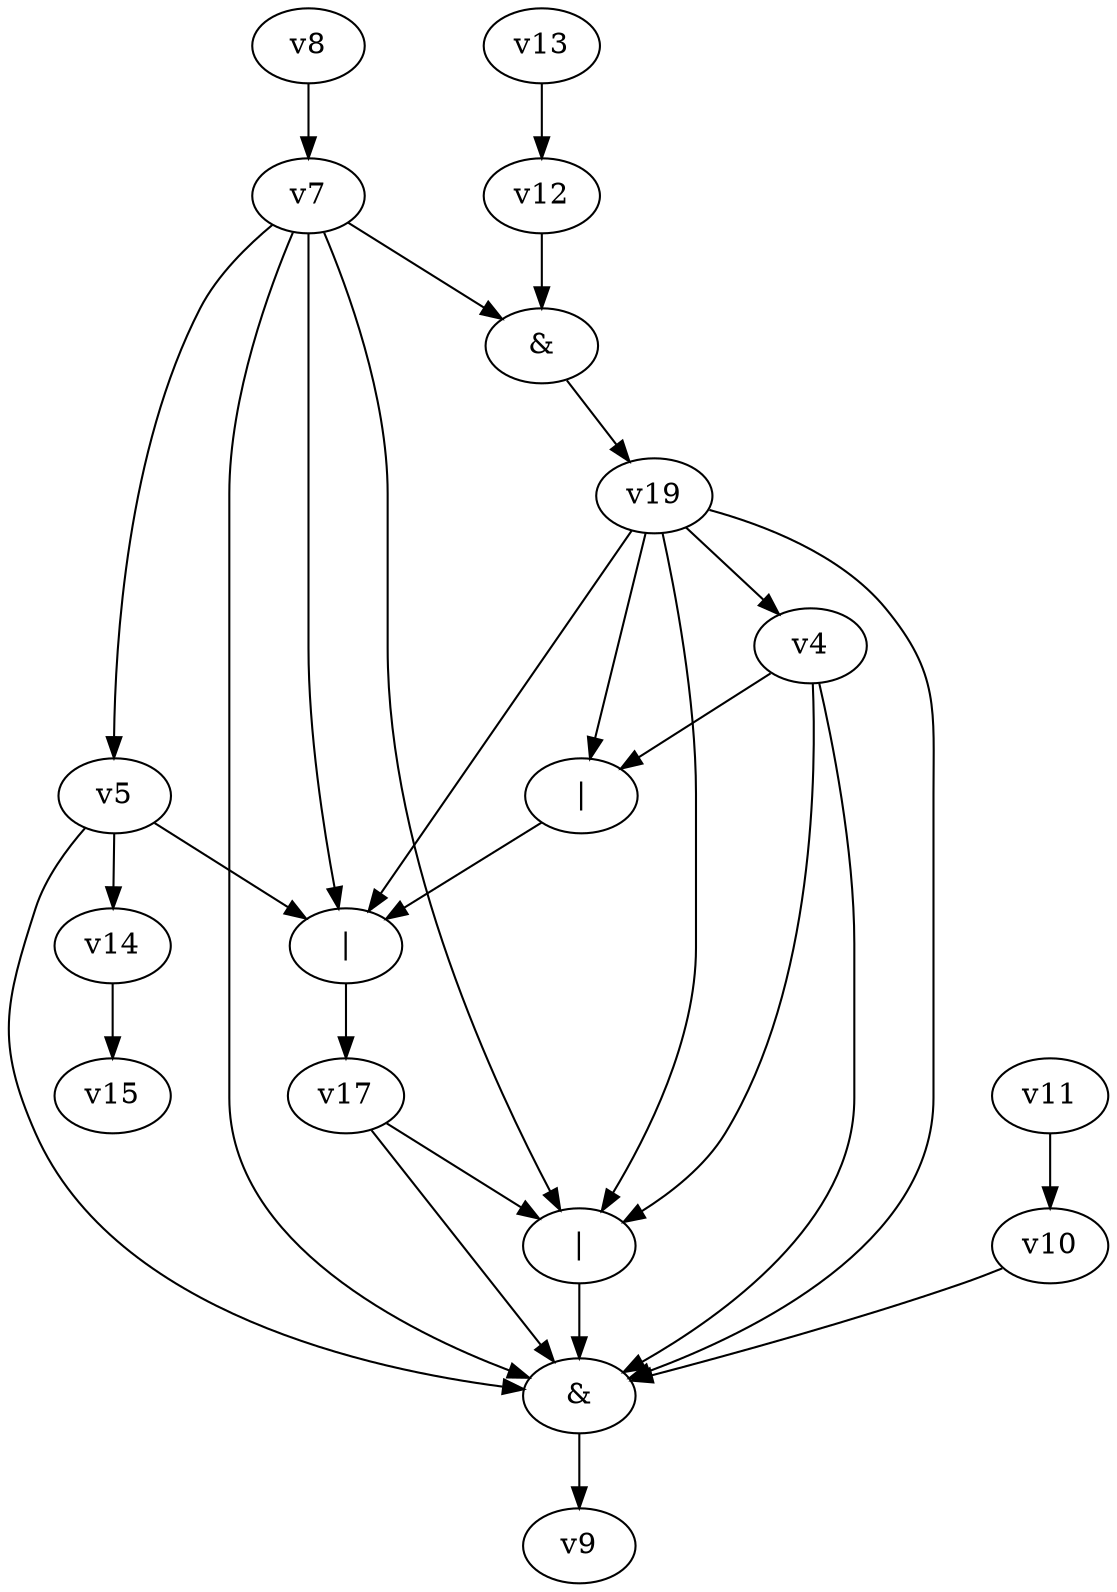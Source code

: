 digraph G { 
v0 [label="&"]; 
v1 [label="|"]; 
v3 [label="|"]; 
v16 [label="|"]; 
v18 [label="&"]; 
v0 -> v9;
v1 -> v0;
v3 -> v16 -> v17;
v4 -> v0;
v4 -> v1;
v4 -> v3;
v5 -> v0;
v5 -> v14 -> v15;
v5 -> v16;
v7 -> v0;
v7 -> v1;
v7 -> v5;
v7 -> v16;
v7 -> v18 -> v19;
v8 -> v7;
v10 -> v0;
v11 -> v10;
v12 -> v18;
v13 -> v12;
v17 -> v0;
v17 -> v1;
v19 -> v0;
v19 -> v1;
v19 -> v3;
v19 -> v4;
v19 -> v16;
}